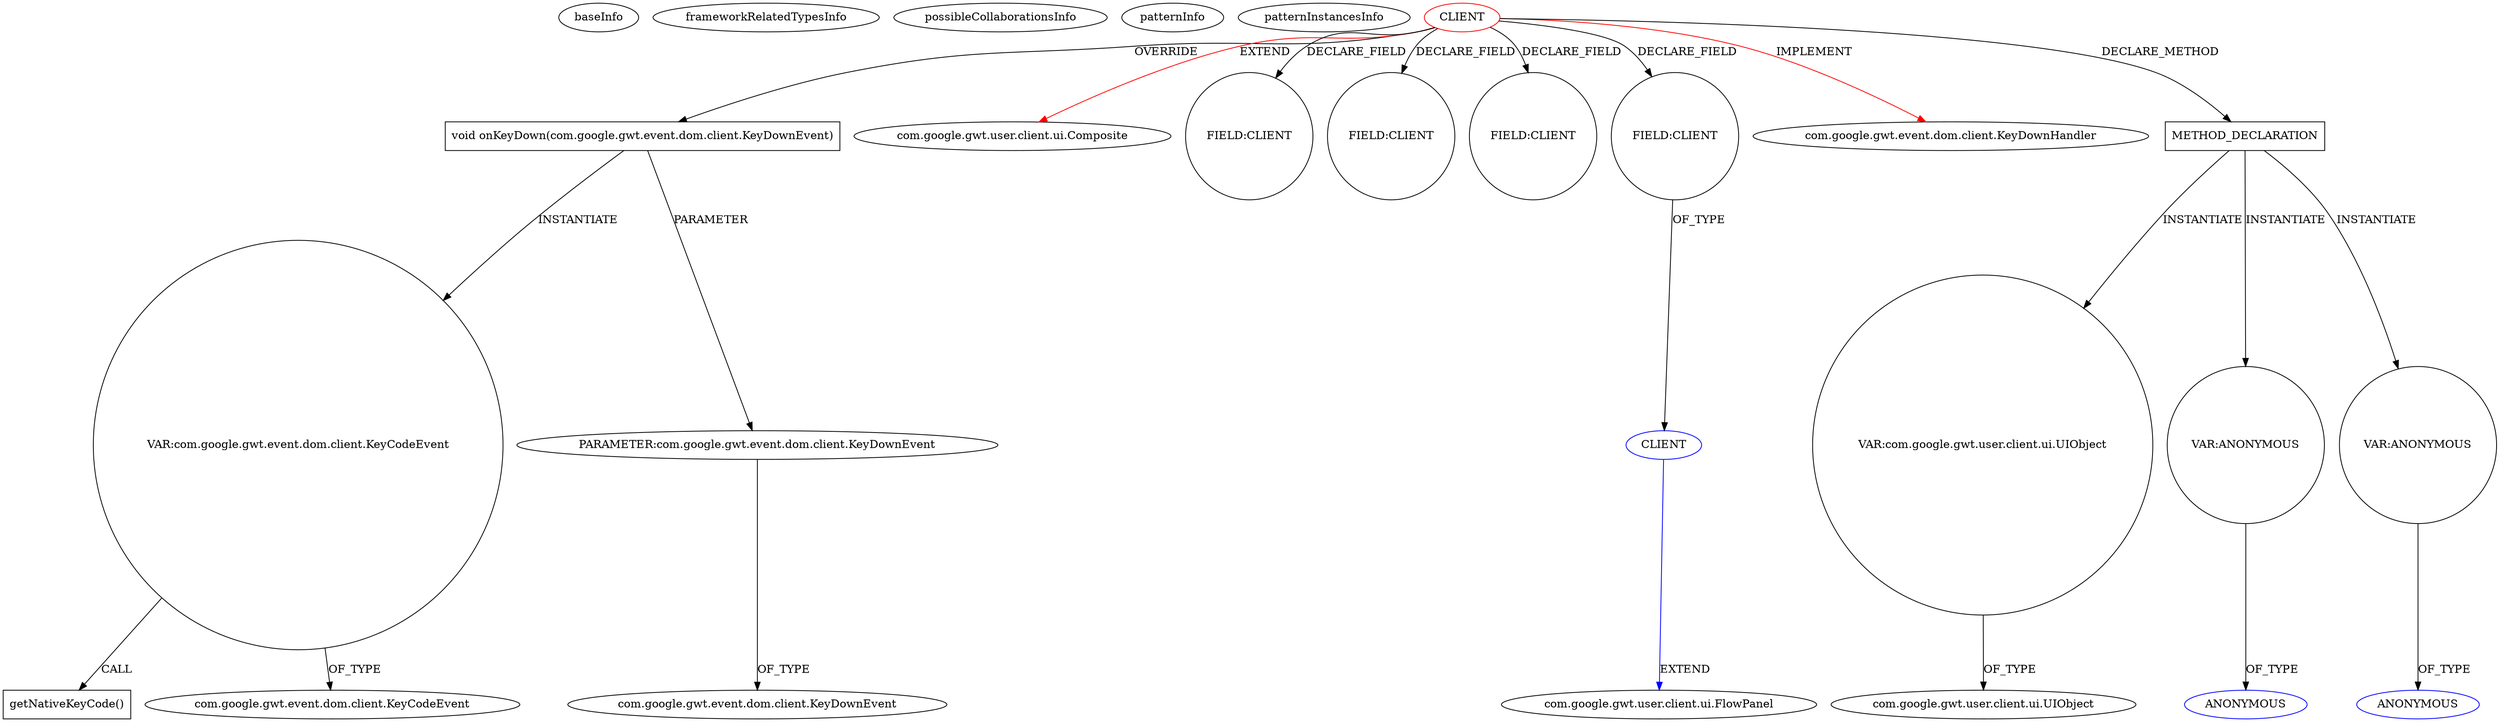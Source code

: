digraph {
baseInfo[graphId=767,category="pattern",isAnonymous=false,possibleRelation=true]
frameworkRelatedTypesInfo[0="com.google.gwt.user.client.ui.Composite",1="com.google.gwt.event.dom.client.KeyDownHandler"]
possibleCollaborationsInfo[0="767~FIELD_TYPE_DECLARATION-~com.google.gwt.user.client.ui.Composite com.google.gwt.event.dom.client.KeyDownHandler ~com.google.gwt.user.client.ui.FlowPanel ~false~false"]
patternInfo[frequency=2.0,patternRootClient=0]
patternInstancesInfo[0="hmiguellima-ugat~/hmiguellima-ugat/ugat-master/src/org/ucp/gwt/widgets/MVCTable.java~MVCTable~3009",1="vlapan-PhotoBank~/vlapan-PhotoBank/PhotoBank-master/src/com/vlapan/gwt/photobank/client/ui/PhotoBrowser.java~PhotoBrowser~4600"]
44[label="void onKeyDown(com.google.gwt.event.dom.client.KeyDownEvent)",vertexType="OVERRIDING_METHOD_DECLARATION",isFrameworkType=false,shape=box]
0[label="CLIENT",vertexType="ROOT_CLIENT_CLASS_DECLARATION",isFrameworkType=false,color=red]
1[label="com.google.gwt.user.client.ui.Composite",vertexType="FRAMEWORK_CLASS_TYPE",isFrameworkType=false]
25[label="FIELD:CLIENT",vertexType="FIELD_DECLARATION",isFrameworkType=false,shape=circle]
7[label="FIELD:CLIENT",vertexType="FIELD_DECLARATION",isFrameworkType=false,shape=circle]
4[label="FIELD:CLIENT",vertexType="FIELD_DECLARATION",isFrameworkType=false,shape=circle]
14[label="FIELD:CLIENT",vertexType="FIELD_DECLARATION",isFrameworkType=false,shape=circle]
47[label="VAR:com.google.gwt.event.dom.client.KeyCodeEvent",vertexType="VARIABLE_EXPRESION",isFrameworkType=false,shape=circle]
45[label="PARAMETER:com.google.gwt.event.dom.client.KeyDownEvent",vertexType="PARAMETER_DECLARATION",isFrameworkType=false]
46[label="com.google.gwt.event.dom.client.KeyDownEvent",vertexType="FRAMEWORK_CLASS_TYPE",isFrameworkType=false]
3[label="com.google.gwt.event.dom.client.KeyDownHandler",vertexType="FRAMEWORK_INTERFACE_TYPE",isFrameworkType=false]
15[label="CLIENT",vertexType="REFERENCE_CLIENT_CLASS_DECLARATION",isFrameworkType=false,color=blue]
6[label="com.google.gwt.user.client.ui.FlowPanel",vertexType="FRAMEWORK_CLASS_TYPE",isFrameworkType=false]
69[label="METHOD_DECLARATION",vertexType="CLIENT_METHOD_DECLARATION",isFrameworkType=false,shape=box]
115[label="VAR:com.google.gwt.user.client.ui.UIObject",vertexType="VARIABLE_EXPRESION",isFrameworkType=false,shape=circle]
103[label="VAR:ANONYMOUS",vertexType="VARIABLE_EXPRESION",isFrameworkType=false,shape=circle]
104[label="ANONYMOUS",vertexType="REFERENCE_ANONYMOUS_DECLARATION",isFrameworkType=false,color=blue]
77[label="VAR:ANONYMOUS",vertexType="VARIABLE_EXPRESION",isFrameworkType=false,shape=circle]
78[label="ANONYMOUS",vertexType="REFERENCE_ANONYMOUS_DECLARATION",isFrameworkType=false,color=blue]
38[label="com.google.gwt.user.client.ui.UIObject",vertexType="FRAMEWORK_CLASS_TYPE",isFrameworkType=false]
57[label="getNativeKeyCode()",vertexType="INSIDE_CALL",isFrameworkType=false,shape=box]
49[label="com.google.gwt.event.dom.client.KeyCodeEvent",vertexType="FRAMEWORK_CLASS_TYPE",isFrameworkType=false]
0->1[label="EXTEND",color=red]
44->47[label="INSTANTIATE"]
69->115[label="INSTANTIATE"]
0->3[label="IMPLEMENT",color=red]
47->49[label="OF_TYPE"]
0->7[label="DECLARE_FIELD"]
0->25[label="DECLARE_FIELD"]
0->4[label="DECLARE_FIELD"]
0->14[label="DECLARE_FIELD"]
45->46[label="OF_TYPE"]
15->6[label="EXTEND",color=blue]
14->15[label="OF_TYPE"]
69->77[label="INSTANTIATE"]
44->45[label="PARAMETER"]
69->103[label="INSTANTIATE"]
77->78[label="OF_TYPE"]
0->44[label="OVERRIDE"]
47->57[label="CALL"]
103->104[label="OF_TYPE"]
0->69[label="DECLARE_METHOD"]
115->38[label="OF_TYPE"]
}

